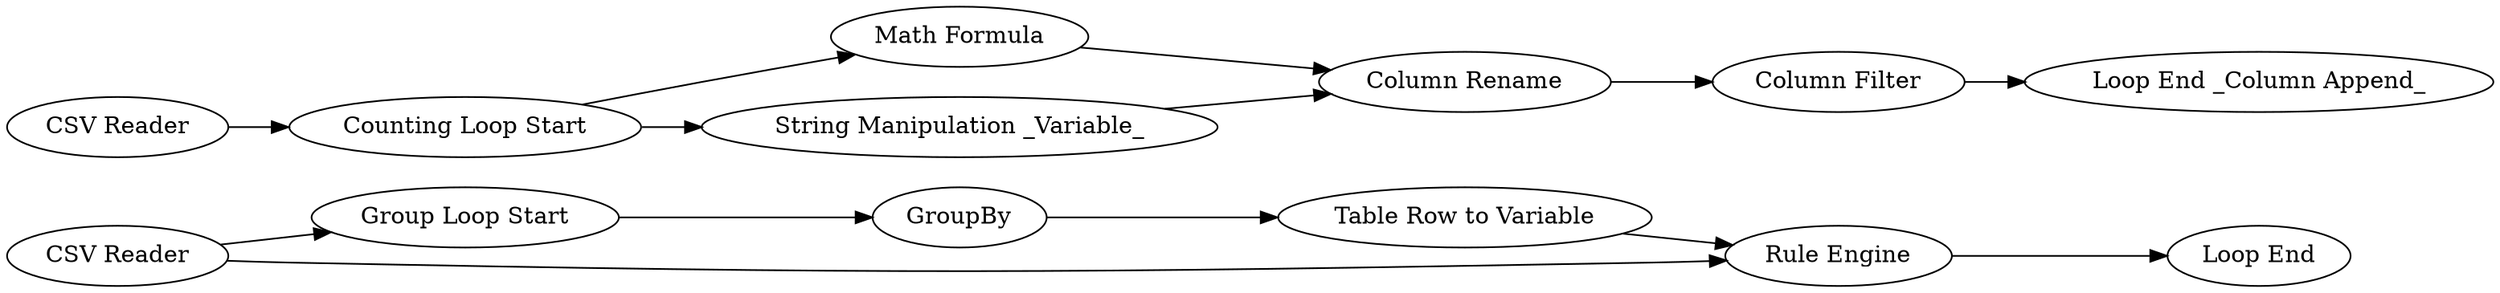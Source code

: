 digraph {
	1 [label="CSV Reader"]
	2 [label="Group Loop Start"]
	3 [label=GroupBy]
	4 [label="Table Row to Variable"]
	5 [label="Rule Engine"]
	6 [label="Loop End"]
	7 [label="CSV Reader"]
	8 [label="Counting Loop Start"]
	9 [label="Math Formula"]
	10 [label="String Manipulation _Variable_"]
	11 [label="Column Rename"]
	12 [label="Loop End _Column Append_"]
	13 [label="Column Filter"]
	1 -> 2
	1 -> 5
	2 -> 3
	3 -> 4
	4 -> 5
	5 -> 6
	7 -> 8
	8 -> 9
	8 -> 10
	9 -> 11
	10 -> 11
	11 -> 13
	13 -> 12
	rankdir=LR
}
